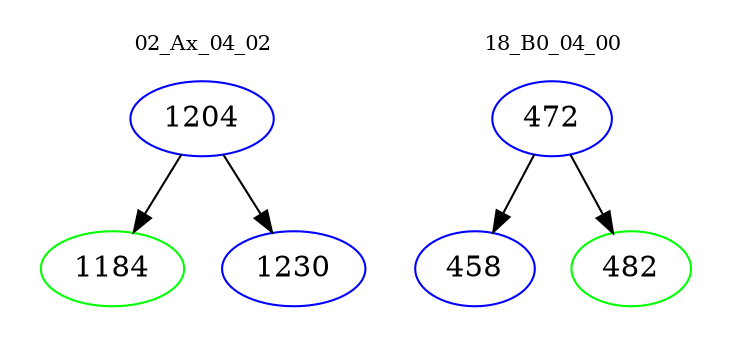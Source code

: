 digraph{
subgraph cluster_0 {
color = white
label = "02_Ax_04_02";
fontsize=10;
T0_1204 [label="1204", color="blue"]
T0_1204 -> T0_1184 [color="black"]
T0_1184 [label="1184", color="green"]
T0_1204 -> T0_1230 [color="black"]
T0_1230 [label="1230", color="blue"]
}
subgraph cluster_1 {
color = white
label = "18_B0_04_00";
fontsize=10;
T1_472 [label="472", color="blue"]
T1_472 -> T1_458 [color="black"]
T1_458 [label="458", color="blue"]
T1_472 -> T1_482 [color="black"]
T1_482 [label="482", color="green"]
}
}
